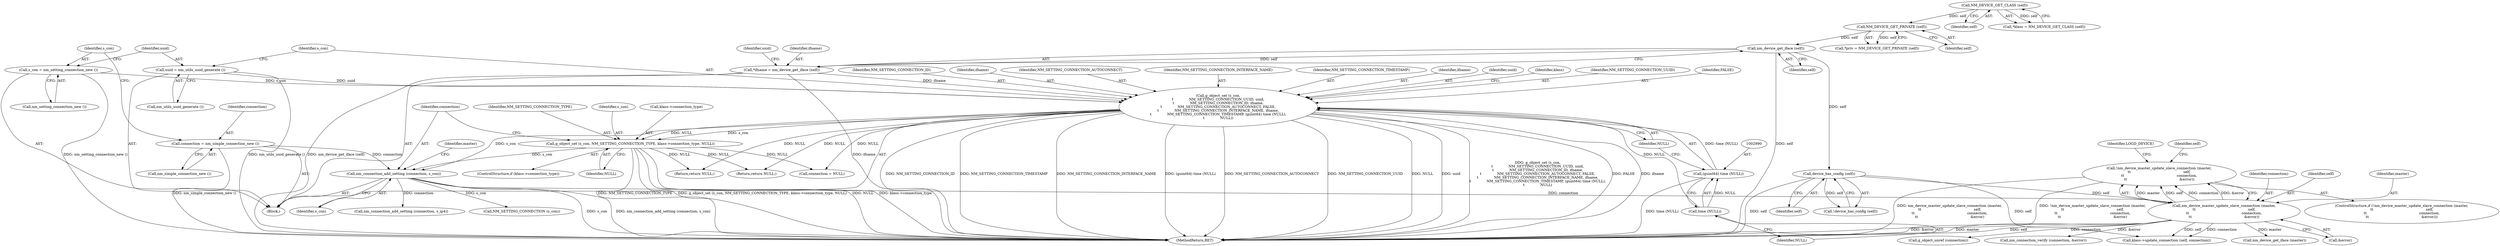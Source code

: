 digraph "0_NetworkManager_d5fc88e573fa58b93034b04d35a2454f5d28cad9@API" {
"1003012" [label="(Call,!nm_device_master_update_slave_connection (master,\n\t\t                                               self,\n\t\t                                               connection,\n\t\t                                               &error))"];
"1003013" [label="(Call,nm_device_master_update_slave_connection (master,\n\t\t                                               self,\n\t\t                                               connection,\n\t\t                                               &error))"];
"1002961" [label="(Call,device_has_config (self))"];
"1002936" [label="(Call,nm_device_get_iface (self))"];
"1002931" [label="(Call,NM_DEVICE_GET_PRIVATE (self))"];
"1002926" [label="(Call,NM_DEVICE_GET_CLASS (self))"];
"1003005" [label="(Call,nm_connection_add_setting (connection, s_con))"];
"1002969" [label="(Call,connection = nm_simple_connection_new ())"];
"1002978" [label="(Call,g_object_set (s_con,\n\t              NM_SETTING_CONNECTION_UUID, uuid,\n\t              NM_SETTING_CONNECTION_ID, ifname,\n\t              NM_SETTING_CONNECTION_AUTOCONNECT, FALSE,\n\t              NM_SETTING_CONNECTION_INTERFACE_NAME, ifname,\n\t              NM_SETTING_CONNECTION_TIMESTAMP, (guint64) time (NULL),\n\t              NULL))"];
"1002972" [label="(Call,s_con = nm_setting_connection_new ())"];
"1002975" [label="(Call,uuid = nm_utils_uuid_generate ())"];
"1002934" [label="(Call,*ifname = nm_device_get_iface (self))"];
"1002989" [label="(Call,(guint64) time (NULL))"];
"1002991" [label="(Call,time (NULL))"];
"1002998" [label="(Call,g_object_set (s_con, NM_SETTING_CONNECTION_TYPE, klass->connection_type, NULL))"];
"1002998" [label="(Call,g_object_set (s_con, NM_SETTING_CONNECTION_TYPE, klass->connection_type, NULL))"];
"1003021" [label="(Identifier,LOGD_DEVICE)"];
"1002931" [label="(Call,NM_DEVICE_GET_PRIVATE (self))"];
"1003057" [label="(Call,klass->update_connection (self, connection))"];
"1003016" [label="(Identifier,connection)"];
"1002922" [label="(Block,)"];
"1002991" [label="(Call,time (NULL))"];
"1003078" [label="(Return,return NULL;)"];
"1002999" [label="(Identifier,s_con)"];
"1003006" [label="(Identifier,connection)"];
"1002936" [label="(Call,nm_device_get_iface (self))"];
"1003023" [label="(Call,nm_device_get_iface (master))"];
"1003009" [label="(Identifier,master)"];
"1002986" [label="(Identifier,NM_SETTING_CONNECTION_INTERFACE_NAME)"];
"1002972" [label="(Call,s_con = nm_setting_connection_new ())"];
"1002978" [label="(Call,g_object_set (s_con,\n\t              NM_SETTING_CONNECTION_UUID, uuid,\n\t              NM_SETTING_CONNECTION_ID, ifname,\n\t              NM_SETTING_CONNECTION_AUTOCONNECT, FALSE,\n\t              NM_SETTING_CONNECTION_INTERFACE_NAME, ifname,\n\t              NM_SETTING_CONNECTION_TIMESTAMP, (guint64) time (NULL),\n\t              NULL))"];
"1002976" [label="(Identifier,uuid)"];
"1002927" [label="(Identifier,self)"];
"1003058" [label="(Identifier,self)"];
"1003017" [label="(Call,&error)"];
"1002993" [label="(Identifier,NULL)"];
"1002960" [label="(Call,!device_has_config (self))"];
"1002969" [label="(Call,connection = nm_simple_connection_new ())"];
"1002988" [label="(Identifier,NM_SETTING_CONNECTION_TIMESTAMP)"];
"1002944" [label="(Identifier,uuid)"];
"1003012" [label="(Call,!nm_device_master_update_slave_connection (master,\n\t\t                                               self,\n\t\t                                               connection,\n\t\t                                               &error))"];
"1002937" [label="(Identifier,self)"];
"1003118" [label="(Call,connection = NULL)"];
"1003033" [label="(Call,g_object_unref (connection))"];
"1002983" [label="(Identifier,ifname)"];
"1003004" [label="(Identifier,NULL)"];
"1002981" [label="(Identifier,uuid)"];
"1002994" [label="(ControlStructure,if (klass->connection_type))"];
"1002929" [label="(Call,*priv = NM_DEVICE_GET_PRIVATE (self))"];
"1003007" [label="(Identifier,s_con)"];
"1003035" [label="(Return,return NULL;)"];
"1002974" [label="(Call,nm_setting_connection_new ())"];
"1003062" [label="(Call,nm_connection_verify (connection, &error))"];
"1002992" [label="(Identifier,NULL)"];
"1003011" [label="(ControlStructure,if (!nm_device_master_update_slave_connection (master,\n\t\t                                               self,\n\t\t                                               connection,\n\t\t                                               &error)))"];
"1002996" [label="(Identifier,klass)"];
"1003005" [label="(Call,nm_connection_add_setting (connection, s_con))"];
"1003001" [label="(Call,klass->connection_type)"];
"1002970" [label="(Identifier,connection)"];
"1002973" [label="(Identifier,s_con)"];
"1002962" [label="(Identifier,self)"];
"1002980" [label="(Identifier,NM_SETTING_CONNECTION_UUID)"];
"1002935" [label="(Identifier,ifname)"];
"1002961" [label="(Call,device_has_config (self))"];
"1003045" [label="(Call,nm_connection_add_setting (connection, s_ip4))"];
"1002971" [label="(Call,nm_simple_connection_new ())"];
"1002985" [label="(Identifier,FALSE)"];
"1003106" [label="(Call,NM_SETTING_CONNECTION (s_con))"];
"1002975" [label="(Call,uuid = nm_utils_uuid_generate ())"];
"1002979" [label="(Identifier,s_con)"];
"1002977" [label="(Call,nm_utils_uuid_generate ())"];
"1003015" [label="(Identifier,self)"];
"1002926" [label="(Call,NM_DEVICE_GET_CLASS (self))"];
"1002932" [label="(Identifier,self)"];
"1002924" [label="(Call,*klass = NM_DEVICE_GET_CLASS (self))"];
"1003013" [label="(Call,nm_device_master_update_slave_connection (master,\n\t\t                                               self,\n\t\t                                               connection,\n\t\t                                               &error))"];
"1003014" [label="(Identifier,master)"];
"1002982" [label="(Identifier,NM_SETTING_CONNECTION_ID)"];
"1007368" [label="(MethodReturn,RET)"];
"1002987" [label="(Identifier,ifname)"];
"1002934" [label="(Call,*ifname = nm_device_get_iface (self))"];
"1003000" [label="(Identifier,NM_SETTING_CONNECTION_TYPE)"];
"1002984" [label="(Identifier,NM_SETTING_CONNECTION_AUTOCONNECT)"];
"1002989" [label="(Call,(guint64) time (NULL))"];
"1003012" -> "1003011"  [label="AST: "];
"1003012" -> "1003013"  [label="CFG: "];
"1003013" -> "1003012"  [label="AST: "];
"1003021" -> "1003012"  [label="CFG: "];
"1003058" -> "1003012"  [label="CFG: "];
"1003012" -> "1007368"  [label="DDG: nm_device_master_update_slave_connection (master,\n\t\t                                               self,\n\t\t                                               connection,\n\t\t                                               &error)"];
"1003012" -> "1007368"  [label="DDG: !nm_device_master_update_slave_connection (master,\n\t\t                                               self,\n\t\t                                               connection,\n\t\t                                               &error)"];
"1003013" -> "1003012"  [label="DDG: master"];
"1003013" -> "1003012"  [label="DDG: self"];
"1003013" -> "1003012"  [label="DDG: connection"];
"1003013" -> "1003012"  [label="DDG: &error"];
"1003013" -> "1003017"  [label="CFG: "];
"1003014" -> "1003013"  [label="AST: "];
"1003015" -> "1003013"  [label="AST: "];
"1003016" -> "1003013"  [label="AST: "];
"1003017" -> "1003013"  [label="AST: "];
"1003013" -> "1007368"  [label="DDG: &error"];
"1003013" -> "1007368"  [label="DDG: master"];
"1003013" -> "1007368"  [label="DDG: self"];
"1002961" -> "1003013"  [label="DDG: self"];
"1003005" -> "1003013"  [label="DDG: connection"];
"1003013" -> "1003023"  [label="DDG: master"];
"1003013" -> "1003033"  [label="DDG: connection"];
"1003013" -> "1003057"  [label="DDG: self"];
"1003013" -> "1003057"  [label="DDG: connection"];
"1003013" -> "1003062"  [label="DDG: &error"];
"1002961" -> "1002960"  [label="AST: "];
"1002961" -> "1002962"  [label="CFG: "];
"1002962" -> "1002961"  [label="AST: "];
"1002960" -> "1002961"  [label="CFG: "];
"1002961" -> "1007368"  [label="DDG: self"];
"1002961" -> "1002960"  [label="DDG: self"];
"1002936" -> "1002961"  [label="DDG: self"];
"1002961" -> "1003057"  [label="DDG: self"];
"1002936" -> "1002934"  [label="AST: "];
"1002936" -> "1002937"  [label="CFG: "];
"1002937" -> "1002936"  [label="AST: "];
"1002934" -> "1002936"  [label="CFG: "];
"1002936" -> "1007368"  [label="DDG: self"];
"1002936" -> "1002934"  [label="DDG: self"];
"1002931" -> "1002936"  [label="DDG: self"];
"1002931" -> "1002929"  [label="AST: "];
"1002931" -> "1002932"  [label="CFG: "];
"1002932" -> "1002931"  [label="AST: "];
"1002929" -> "1002931"  [label="CFG: "];
"1002931" -> "1002929"  [label="DDG: self"];
"1002926" -> "1002931"  [label="DDG: self"];
"1002926" -> "1002924"  [label="AST: "];
"1002926" -> "1002927"  [label="CFG: "];
"1002927" -> "1002926"  [label="AST: "];
"1002924" -> "1002926"  [label="CFG: "];
"1002926" -> "1002924"  [label="DDG: self"];
"1003005" -> "1002922"  [label="AST: "];
"1003005" -> "1003007"  [label="CFG: "];
"1003006" -> "1003005"  [label="AST: "];
"1003007" -> "1003005"  [label="AST: "];
"1003009" -> "1003005"  [label="CFG: "];
"1003005" -> "1007368"  [label="DDG: s_con"];
"1003005" -> "1007368"  [label="DDG: nm_connection_add_setting (connection, s_con)"];
"1002969" -> "1003005"  [label="DDG: connection"];
"1002978" -> "1003005"  [label="DDG: s_con"];
"1002998" -> "1003005"  [label="DDG: s_con"];
"1003005" -> "1003045"  [label="DDG: connection"];
"1003005" -> "1003106"  [label="DDG: s_con"];
"1002969" -> "1002922"  [label="AST: "];
"1002969" -> "1002971"  [label="CFG: "];
"1002970" -> "1002969"  [label="AST: "];
"1002971" -> "1002969"  [label="AST: "];
"1002973" -> "1002969"  [label="CFG: "];
"1002969" -> "1007368"  [label="DDG: nm_simple_connection_new ()"];
"1002978" -> "1002922"  [label="AST: "];
"1002978" -> "1002993"  [label="CFG: "];
"1002979" -> "1002978"  [label="AST: "];
"1002980" -> "1002978"  [label="AST: "];
"1002981" -> "1002978"  [label="AST: "];
"1002982" -> "1002978"  [label="AST: "];
"1002983" -> "1002978"  [label="AST: "];
"1002984" -> "1002978"  [label="AST: "];
"1002985" -> "1002978"  [label="AST: "];
"1002986" -> "1002978"  [label="AST: "];
"1002987" -> "1002978"  [label="AST: "];
"1002988" -> "1002978"  [label="AST: "];
"1002989" -> "1002978"  [label="AST: "];
"1002993" -> "1002978"  [label="AST: "];
"1002996" -> "1002978"  [label="CFG: "];
"1002978" -> "1007368"  [label="DDG: NM_SETTING_CONNECTION_UUID"];
"1002978" -> "1007368"  [label="DDG: NULL"];
"1002978" -> "1007368"  [label="DDG: uuid"];
"1002978" -> "1007368"  [label="DDG: g_object_set (s_con,\n\t              NM_SETTING_CONNECTION_UUID, uuid,\n\t              NM_SETTING_CONNECTION_ID, ifname,\n\t              NM_SETTING_CONNECTION_AUTOCONNECT, FALSE,\n\t              NM_SETTING_CONNECTION_INTERFACE_NAME, ifname,\n\t              NM_SETTING_CONNECTION_TIMESTAMP, (guint64) time (NULL),\n\t              NULL)"];
"1002978" -> "1007368"  [label="DDG: FALSE"];
"1002978" -> "1007368"  [label="DDG: ifname"];
"1002978" -> "1007368"  [label="DDG: NM_SETTING_CONNECTION_ID"];
"1002978" -> "1007368"  [label="DDG: NM_SETTING_CONNECTION_TIMESTAMP"];
"1002978" -> "1007368"  [label="DDG: NM_SETTING_CONNECTION_INTERFACE_NAME"];
"1002978" -> "1007368"  [label="DDG: (guint64) time (NULL)"];
"1002978" -> "1007368"  [label="DDG: NM_SETTING_CONNECTION_AUTOCONNECT"];
"1002972" -> "1002978"  [label="DDG: s_con"];
"1002975" -> "1002978"  [label="DDG: uuid"];
"1002934" -> "1002978"  [label="DDG: ifname"];
"1002989" -> "1002978"  [label="DDG: time (NULL)"];
"1002991" -> "1002978"  [label="DDG: NULL"];
"1002978" -> "1002998"  [label="DDG: s_con"];
"1002978" -> "1002998"  [label="DDG: NULL"];
"1002978" -> "1003035"  [label="DDG: NULL"];
"1002978" -> "1003078"  [label="DDG: NULL"];
"1002978" -> "1003118"  [label="DDG: NULL"];
"1002972" -> "1002922"  [label="AST: "];
"1002972" -> "1002974"  [label="CFG: "];
"1002973" -> "1002972"  [label="AST: "];
"1002974" -> "1002972"  [label="AST: "];
"1002976" -> "1002972"  [label="CFG: "];
"1002972" -> "1007368"  [label="DDG: nm_setting_connection_new ()"];
"1002975" -> "1002922"  [label="AST: "];
"1002975" -> "1002977"  [label="CFG: "];
"1002976" -> "1002975"  [label="AST: "];
"1002977" -> "1002975"  [label="AST: "];
"1002979" -> "1002975"  [label="CFG: "];
"1002975" -> "1007368"  [label="DDG: nm_utils_uuid_generate ()"];
"1002934" -> "1002922"  [label="AST: "];
"1002935" -> "1002934"  [label="AST: "];
"1002944" -> "1002934"  [label="CFG: "];
"1002934" -> "1007368"  [label="DDG: ifname"];
"1002934" -> "1007368"  [label="DDG: nm_device_get_iface (self)"];
"1002989" -> "1002991"  [label="CFG: "];
"1002990" -> "1002989"  [label="AST: "];
"1002991" -> "1002989"  [label="AST: "];
"1002993" -> "1002989"  [label="CFG: "];
"1002989" -> "1007368"  [label="DDG: time (NULL)"];
"1002991" -> "1002989"  [label="DDG: NULL"];
"1002991" -> "1002992"  [label="CFG: "];
"1002992" -> "1002991"  [label="AST: "];
"1002998" -> "1002994"  [label="AST: "];
"1002998" -> "1003004"  [label="CFG: "];
"1002999" -> "1002998"  [label="AST: "];
"1003000" -> "1002998"  [label="AST: "];
"1003001" -> "1002998"  [label="AST: "];
"1003004" -> "1002998"  [label="AST: "];
"1003006" -> "1002998"  [label="CFG: "];
"1002998" -> "1007368"  [label="DDG: NM_SETTING_CONNECTION_TYPE"];
"1002998" -> "1007368"  [label="DDG: g_object_set (s_con, NM_SETTING_CONNECTION_TYPE, klass->connection_type, NULL)"];
"1002998" -> "1007368"  [label="DDG: NULL"];
"1002998" -> "1007368"  [label="DDG: klass->connection_type"];
"1002998" -> "1003035"  [label="DDG: NULL"];
"1002998" -> "1003078"  [label="DDG: NULL"];
"1002998" -> "1003118"  [label="DDG: NULL"];
}
